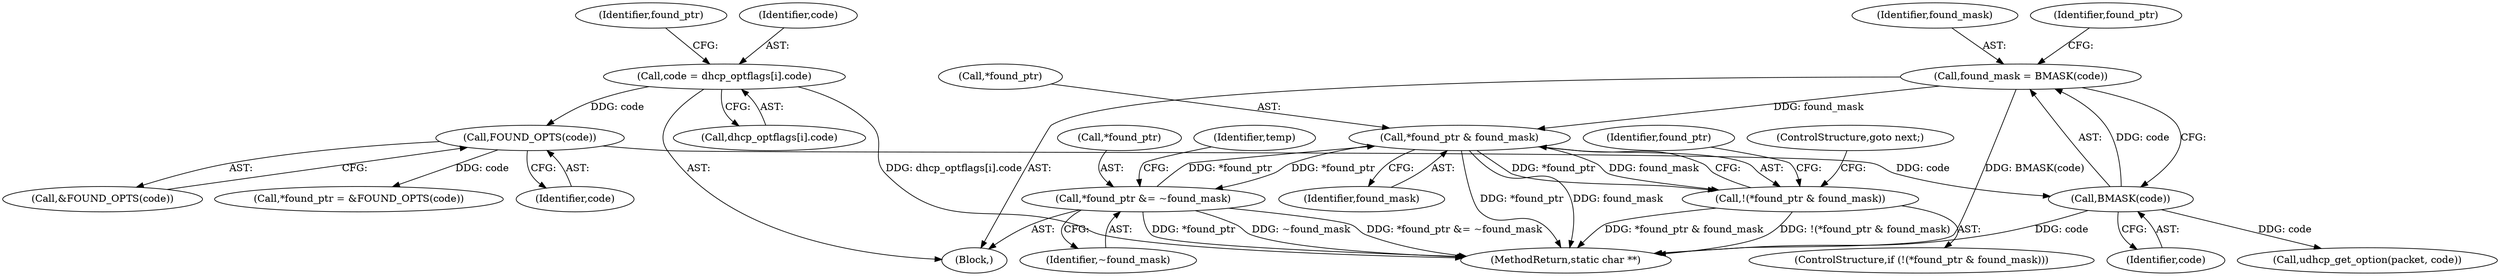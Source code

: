 digraph "0_busybox_74d9f1ba37010face4bd1449df4d60dd84450b06_0@pointer" {
"1000332" [label="(Call,*found_ptr & found_mask)"];
"1000337" [label="(Call,*found_ptr &= ~found_mask)"];
"1000332" [label="(Call,*found_ptr & found_mask)"];
"1000326" [label="(Call,found_mask = BMASK(code))"];
"1000328" [label="(Call,BMASK(code))"];
"1000323" [label="(Call,FOUND_OPTS(code))"];
"1000312" [label="(Call,code = dhcp_optflags[i].code)"];
"1000331" [label="(Call,!(*found_ptr & found_mask))"];
"1000339" [label="(Identifier,found_ptr)"];
"1000333" [label="(Call,*found_ptr)"];
"1000327" [label="(Identifier,found_mask)"];
"1000332" [label="(Call,*found_ptr & found_mask)"];
"1000326" [label="(Call,found_mask = BMASK(code))"];
"1000322" [label="(Call,&FOUND_OPTS(code))"];
"1000334" [label="(Identifier,found_ptr)"];
"1000335" [label="(Identifier,found_mask)"];
"1000340" [label="(Identifier,~found_mask)"];
"1000329" [label="(Identifier,code)"];
"1000330" [label="(ControlStructure,if (!(*found_ptr & found_mask)))"];
"1000342" [label="(Identifier,temp)"];
"1000320" [label="(Call,*found_ptr = &FOUND_OPTS(code))"];
"1000338" [label="(Call,*found_ptr)"];
"1000331" [label="(Call,!(*found_ptr & found_mask))"];
"1000321" [label="(Identifier,found_ptr)"];
"1000312" [label="(Call,code = dhcp_optflags[i].code)"];
"1000343" [label="(Call,udhcp_get_option(packet, code))"];
"1000314" [label="(Call,dhcp_optflags[i].code)"];
"1000324" [label="(Identifier,code)"];
"1000328" [label="(Call,BMASK(code))"];
"1000337" [label="(Call,*found_ptr &= ~found_mask)"];
"1000323" [label="(Call,FOUND_OPTS(code))"];
"1000479" [label="(MethodReturn,static char **)"];
"1000310" [label="(Block,)"];
"1000313" [label="(Identifier,code)"];
"1000336" [label="(ControlStructure,goto next;)"];
"1000332" -> "1000331"  [label="AST: "];
"1000332" -> "1000335"  [label="CFG: "];
"1000333" -> "1000332"  [label="AST: "];
"1000335" -> "1000332"  [label="AST: "];
"1000331" -> "1000332"  [label="CFG: "];
"1000332" -> "1000479"  [label="DDG: *found_ptr"];
"1000332" -> "1000479"  [label="DDG: found_mask"];
"1000332" -> "1000331"  [label="DDG: *found_ptr"];
"1000332" -> "1000331"  [label="DDG: found_mask"];
"1000337" -> "1000332"  [label="DDG: *found_ptr"];
"1000326" -> "1000332"  [label="DDG: found_mask"];
"1000332" -> "1000337"  [label="DDG: *found_ptr"];
"1000337" -> "1000310"  [label="AST: "];
"1000337" -> "1000340"  [label="CFG: "];
"1000338" -> "1000337"  [label="AST: "];
"1000340" -> "1000337"  [label="AST: "];
"1000342" -> "1000337"  [label="CFG: "];
"1000337" -> "1000479"  [label="DDG: *found_ptr"];
"1000337" -> "1000479"  [label="DDG: ~found_mask"];
"1000337" -> "1000479"  [label="DDG: *found_ptr &= ~found_mask"];
"1000326" -> "1000310"  [label="AST: "];
"1000326" -> "1000328"  [label="CFG: "];
"1000327" -> "1000326"  [label="AST: "];
"1000328" -> "1000326"  [label="AST: "];
"1000334" -> "1000326"  [label="CFG: "];
"1000326" -> "1000479"  [label="DDG: BMASK(code)"];
"1000328" -> "1000326"  [label="DDG: code"];
"1000328" -> "1000329"  [label="CFG: "];
"1000329" -> "1000328"  [label="AST: "];
"1000328" -> "1000479"  [label="DDG: code"];
"1000323" -> "1000328"  [label="DDG: code"];
"1000328" -> "1000343"  [label="DDG: code"];
"1000323" -> "1000322"  [label="AST: "];
"1000323" -> "1000324"  [label="CFG: "];
"1000324" -> "1000323"  [label="AST: "];
"1000322" -> "1000323"  [label="CFG: "];
"1000323" -> "1000320"  [label="DDG: code"];
"1000312" -> "1000323"  [label="DDG: code"];
"1000312" -> "1000310"  [label="AST: "];
"1000312" -> "1000314"  [label="CFG: "];
"1000313" -> "1000312"  [label="AST: "];
"1000314" -> "1000312"  [label="AST: "];
"1000321" -> "1000312"  [label="CFG: "];
"1000312" -> "1000479"  [label="DDG: dhcp_optflags[i].code"];
"1000331" -> "1000330"  [label="AST: "];
"1000336" -> "1000331"  [label="CFG: "];
"1000339" -> "1000331"  [label="CFG: "];
"1000331" -> "1000479"  [label="DDG: !(*found_ptr & found_mask)"];
"1000331" -> "1000479"  [label="DDG: *found_ptr & found_mask"];
}
